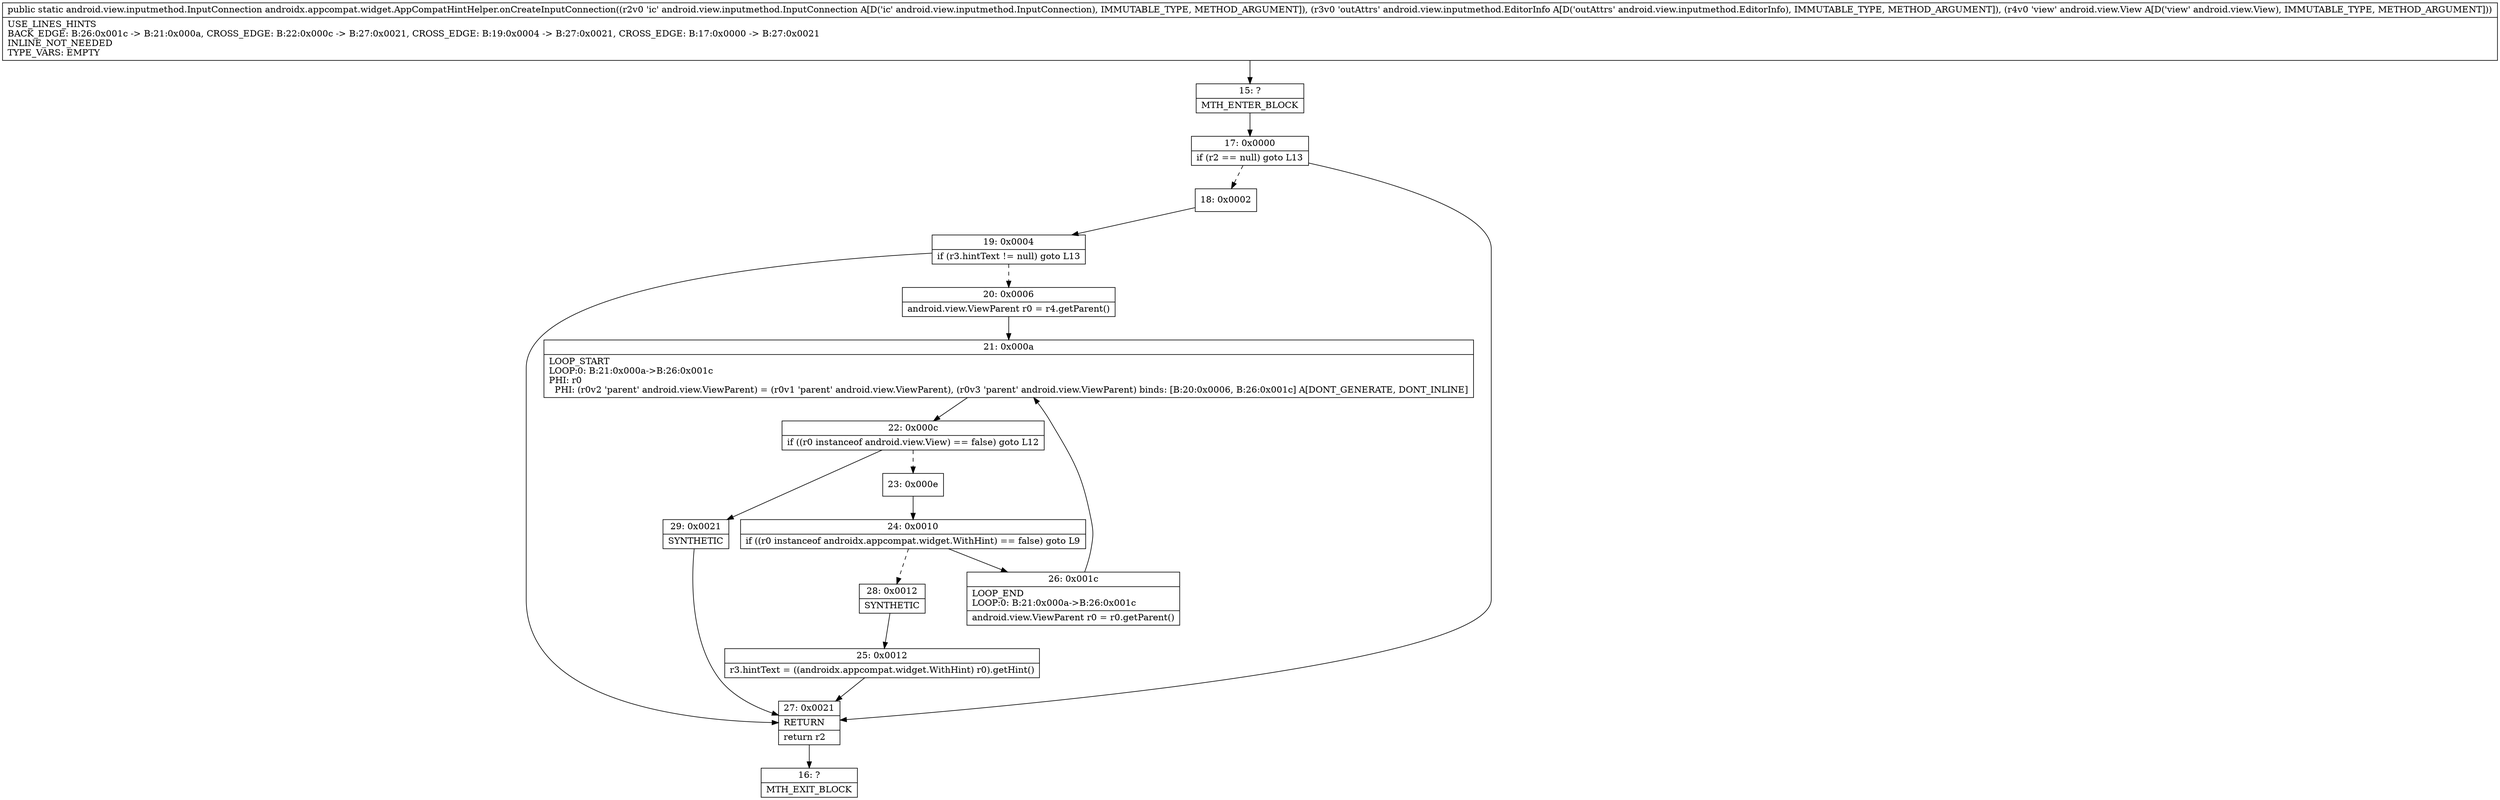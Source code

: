 digraph "CFG forandroidx.appcompat.widget.AppCompatHintHelper.onCreateInputConnection(Landroid\/view\/inputmethod\/InputConnection;Landroid\/view\/inputmethod\/EditorInfo;Landroid\/view\/View;)Landroid\/view\/inputmethod\/InputConnection;" {
Node_15 [shape=record,label="{15\:\ ?|MTH_ENTER_BLOCK\l}"];
Node_17 [shape=record,label="{17\:\ 0x0000|if (r2 == null) goto L13\l}"];
Node_18 [shape=record,label="{18\:\ 0x0002}"];
Node_19 [shape=record,label="{19\:\ 0x0004|if (r3.hintText != null) goto L13\l}"];
Node_20 [shape=record,label="{20\:\ 0x0006|android.view.ViewParent r0 = r4.getParent()\l}"];
Node_21 [shape=record,label="{21\:\ 0x000a|LOOP_START\lLOOP:0: B:21:0x000a\-\>B:26:0x001c\lPHI: r0 \l  PHI: (r0v2 'parent' android.view.ViewParent) = (r0v1 'parent' android.view.ViewParent), (r0v3 'parent' android.view.ViewParent) binds: [B:20:0x0006, B:26:0x001c] A[DONT_GENERATE, DONT_INLINE]\l}"];
Node_22 [shape=record,label="{22\:\ 0x000c|if ((r0 instanceof android.view.View) == false) goto L12\l}"];
Node_23 [shape=record,label="{23\:\ 0x000e}"];
Node_24 [shape=record,label="{24\:\ 0x0010|if ((r0 instanceof androidx.appcompat.widget.WithHint) == false) goto L9\l}"];
Node_26 [shape=record,label="{26\:\ 0x001c|LOOP_END\lLOOP:0: B:21:0x000a\-\>B:26:0x001c\l|android.view.ViewParent r0 = r0.getParent()\l}"];
Node_28 [shape=record,label="{28\:\ 0x0012|SYNTHETIC\l}"];
Node_25 [shape=record,label="{25\:\ 0x0012|r3.hintText = ((androidx.appcompat.widget.WithHint) r0).getHint()\l}"];
Node_29 [shape=record,label="{29\:\ 0x0021|SYNTHETIC\l}"];
Node_27 [shape=record,label="{27\:\ 0x0021|RETURN\l|return r2\l}"];
Node_16 [shape=record,label="{16\:\ ?|MTH_EXIT_BLOCK\l}"];
MethodNode[shape=record,label="{public static android.view.inputmethod.InputConnection androidx.appcompat.widget.AppCompatHintHelper.onCreateInputConnection((r2v0 'ic' android.view.inputmethod.InputConnection A[D('ic' android.view.inputmethod.InputConnection), IMMUTABLE_TYPE, METHOD_ARGUMENT]), (r3v0 'outAttrs' android.view.inputmethod.EditorInfo A[D('outAttrs' android.view.inputmethod.EditorInfo), IMMUTABLE_TYPE, METHOD_ARGUMENT]), (r4v0 'view' android.view.View A[D('view' android.view.View), IMMUTABLE_TYPE, METHOD_ARGUMENT]))  | USE_LINES_HINTS\lBACK_EDGE: B:26:0x001c \-\> B:21:0x000a, CROSS_EDGE: B:22:0x000c \-\> B:27:0x0021, CROSS_EDGE: B:19:0x0004 \-\> B:27:0x0021, CROSS_EDGE: B:17:0x0000 \-\> B:27:0x0021\lINLINE_NOT_NEEDED\lTYPE_VARS: EMPTY\l}"];
MethodNode -> Node_15;Node_15 -> Node_17;
Node_17 -> Node_18[style=dashed];
Node_17 -> Node_27;
Node_18 -> Node_19;
Node_19 -> Node_20[style=dashed];
Node_19 -> Node_27;
Node_20 -> Node_21;
Node_21 -> Node_22;
Node_22 -> Node_23[style=dashed];
Node_22 -> Node_29;
Node_23 -> Node_24;
Node_24 -> Node_26;
Node_24 -> Node_28[style=dashed];
Node_26 -> Node_21;
Node_28 -> Node_25;
Node_25 -> Node_27;
Node_29 -> Node_27;
Node_27 -> Node_16;
}

